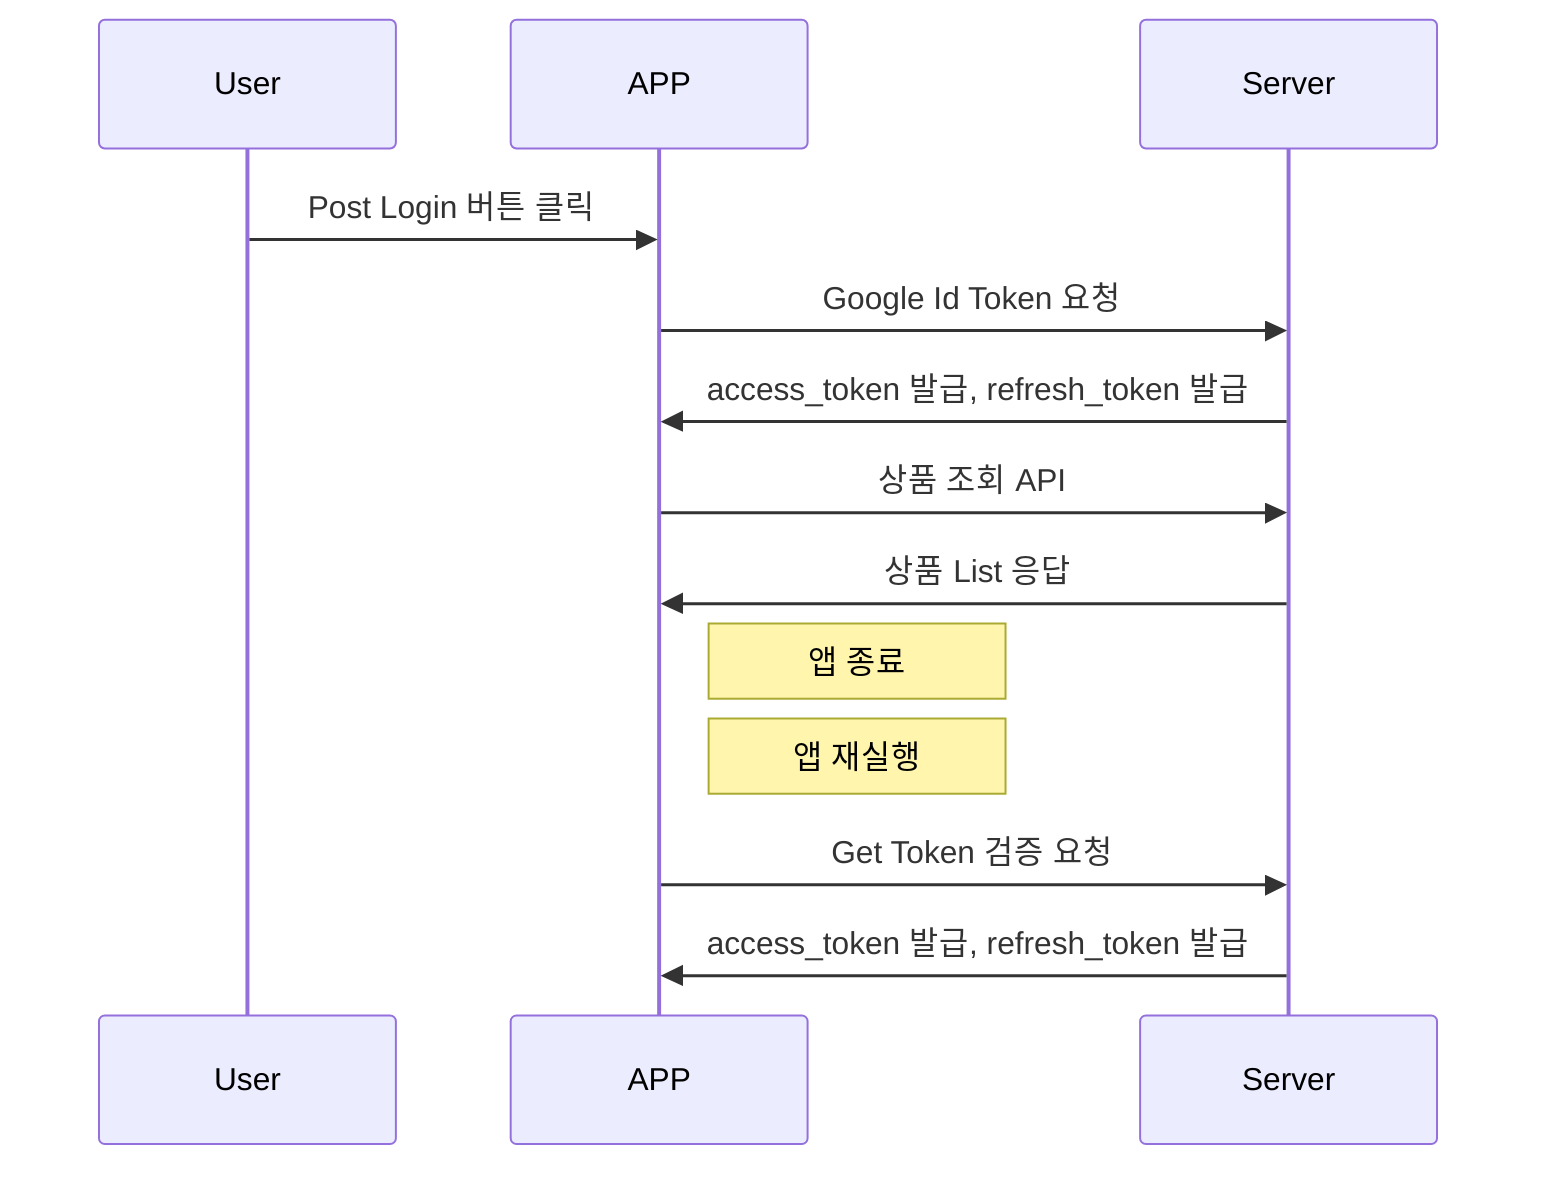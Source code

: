 sequenceDiagram
    participant User
    participant APP
    participant Server

    User->>APP: Post Login 버튼 클릭

    APP ->> Server: Google Id Token 요청
    Server ->> APP: access_token 발급, refresh_token 발급

    APP ->> Server: 상품 조회 API
    Server ->> APP: 상품 List 응답

    Note right of APP: 앱 종료

    Note right of APP: 앱 재실행

    APP ->> Server: Get Token 검증 요청
    Server ->> APP: access_token 발급, refresh_token 발급